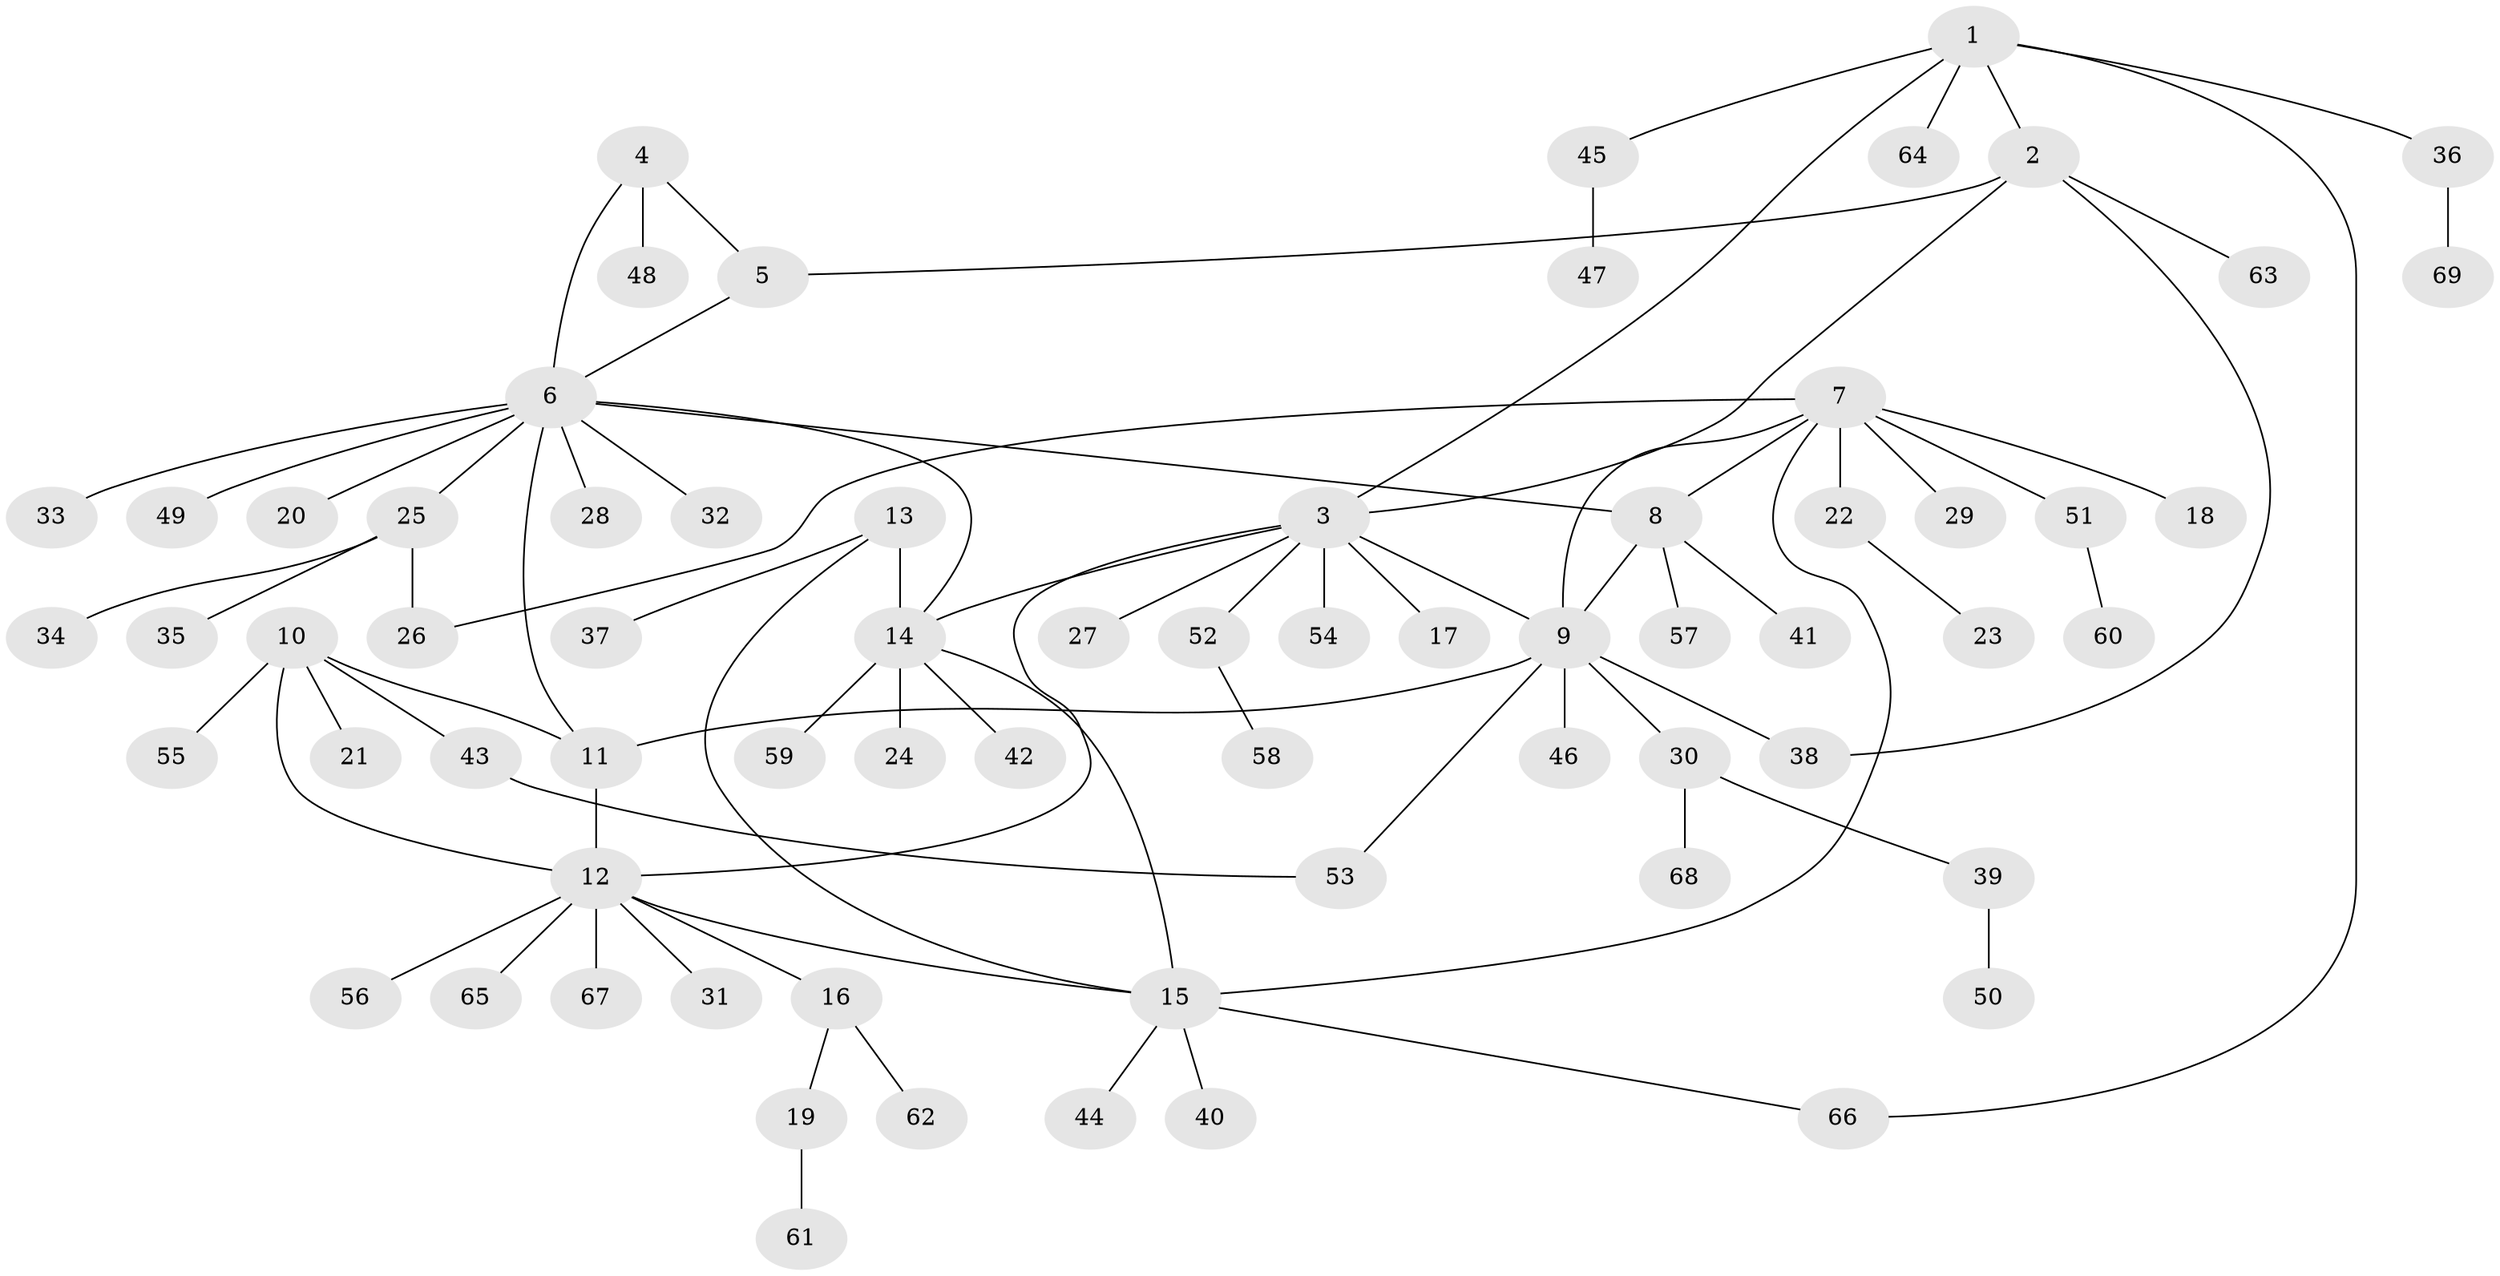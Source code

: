 // Generated by graph-tools (version 1.1) at 2025/54/03/09/25 04:54:26]
// undirected, 69 vertices, 83 edges
graph export_dot {
graph [start="1"]
  node [color=gray90,style=filled];
  1;
  2;
  3;
  4;
  5;
  6;
  7;
  8;
  9;
  10;
  11;
  12;
  13;
  14;
  15;
  16;
  17;
  18;
  19;
  20;
  21;
  22;
  23;
  24;
  25;
  26;
  27;
  28;
  29;
  30;
  31;
  32;
  33;
  34;
  35;
  36;
  37;
  38;
  39;
  40;
  41;
  42;
  43;
  44;
  45;
  46;
  47;
  48;
  49;
  50;
  51;
  52;
  53;
  54;
  55;
  56;
  57;
  58;
  59;
  60;
  61;
  62;
  63;
  64;
  65;
  66;
  67;
  68;
  69;
  1 -- 2;
  1 -- 3;
  1 -- 36;
  1 -- 45;
  1 -- 64;
  1 -- 66;
  2 -- 3;
  2 -- 5;
  2 -- 38;
  2 -- 63;
  3 -- 9;
  3 -- 12;
  3 -- 14;
  3 -- 17;
  3 -- 27;
  3 -- 52;
  3 -- 54;
  4 -- 5;
  4 -- 6;
  4 -- 48;
  5 -- 6;
  6 -- 8;
  6 -- 11;
  6 -- 14;
  6 -- 20;
  6 -- 25;
  6 -- 28;
  6 -- 32;
  6 -- 33;
  6 -- 49;
  7 -- 8;
  7 -- 9;
  7 -- 15;
  7 -- 18;
  7 -- 22;
  7 -- 26;
  7 -- 29;
  7 -- 51;
  8 -- 9;
  8 -- 41;
  8 -- 57;
  9 -- 11;
  9 -- 30;
  9 -- 38;
  9 -- 46;
  9 -- 53;
  10 -- 11;
  10 -- 12;
  10 -- 21;
  10 -- 43;
  10 -- 55;
  11 -- 12;
  12 -- 15;
  12 -- 16;
  12 -- 31;
  12 -- 56;
  12 -- 65;
  12 -- 67;
  13 -- 14;
  13 -- 15;
  13 -- 37;
  14 -- 15;
  14 -- 24;
  14 -- 42;
  14 -- 59;
  15 -- 40;
  15 -- 44;
  15 -- 66;
  16 -- 19;
  16 -- 62;
  19 -- 61;
  22 -- 23;
  25 -- 26;
  25 -- 34;
  25 -- 35;
  30 -- 39;
  30 -- 68;
  36 -- 69;
  39 -- 50;
  43 -- 53;
  45 -- 47;
  51 -- 60;
  52 -- 58;
}
